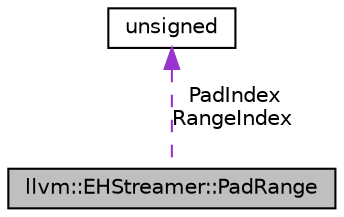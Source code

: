 digraph "llvm::EHStreamer::PadRange"
{
 // LATEX_PDF_SIZE
  bgcolor="transparent";
  edge [fontname="Helvetica",fontsize="10",labelfontname="Helvetica",labelfontsize="10"];
  node [fontname="Helvetica",fontsize="10",shape="box"];
  Node1 [label="llvm::EHStreamer::PadRange",height=0.2,width=0.4,color="black", fillcolor="grey75", style="filled", fontcolor="black",tooltip="Structure holding a try-range and the associated landing pad."];
  Node2 -> Node1 [dir="back",color="darkorchid3",fontsize="10",style="dashed",label=" PadIndex\nRangeIndex" ,fontname="Helvetica"];
  Node2 [label="unsigned",height=0.2,width=0.4,color="black",URL="$classunsigned.html",tooltip=" "];
}
